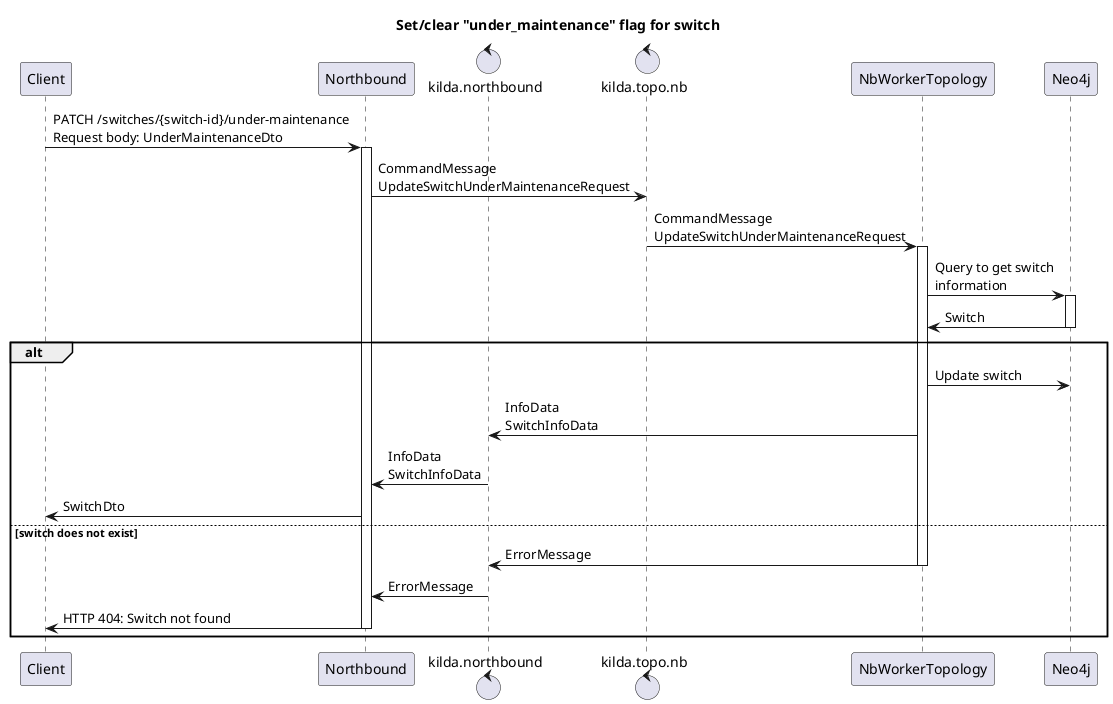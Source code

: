 @startuml
title Set/clear "under_maintenance" flag for switch

participant Client

participant Northbound

control kilda.northbound
control kilda.topo.nb

participant NbWorkerTopology

participant Neo4j

Client -> Northbound : PATCH /switches/{switch-id}/under-maintenance\nRequest body: UnderMaintenanceDto

activate Northbound
Northbound -> kilda.topo.nb : CommandMessage\nUpdateSwitchUnderMaintenanceRequest
kilda.topo.nb -> NbWorkerTopology : CommandMessage\nUpdateSwitchUnderMaintenanceRequest
activate NbWorkerTopology

NbWorkerTopology -> Neo4j : Query to get switch\ninformation
activate Neo4j
Neo4j -> NbWorkerTopology : Switch
deactivate Neo4j

alt

NbWorkerTopology -> Neo4j : Update switch
NbWorkerTopology -> kilda.northbound : InfoData\nSwitchInfoData
kilda.northbound -> Northbound : InfoData\nSwitchInfoData
Northbound -> Client : SwitchDto

else switch does not exist

NbWorkerTopology -> kilda.northbound : ErrorMessage
deactivate NbWorkerTopology
kilda.northbound -> Northbound : ErrorMessage
Northbound -> Client : HTTP 404: Switch not found
deactivate Northbound
end

@enduml